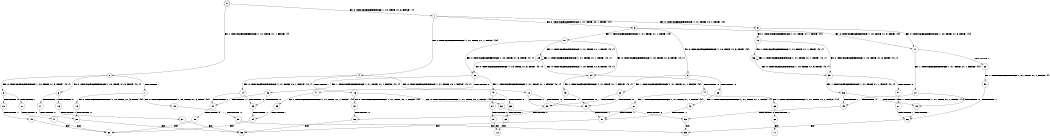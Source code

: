 digraph BCG {
size = "7, 10.5";
center = TRUE;
node [shape = circle];
0 [peripheries = 2];
0 -> 1 [label = "EX !0 !ATOMIC_EXCH_BRANCH (1, +0, TRUE, +1, 3, FALSE) !{}"];
0 -> 2 [label = "EX !1 !ATOMIC_EXCH_BRANCH (1, +1, TRUE, +1, 1, FALSE) !{}"];
1 -> 3 [label = "EX !0 !ATOMIC_EXCH_BRANCH (1, +1, TRUE, +0, 1, TRUE) !{0}"];
1 -> 4 [label = "EX !1 !ATOMIC_EXCH_BRANCH (1, +1, TRUE, +1, 1, FALSE) !{0}"];
1 -> 5 [label = "EX !0 !ATOMIC_EXCH_BRANCH (1, +1, TRUE, +0, 1, TRUE) !{0}"];
2 -> 6 [label = "EX !0 !ATOMIC_EXCH_BRANCH (1, +0, TRUE, +1, 3, TRUE) !{0, 1}"];
2 -> 7 [label = "TERMINATE !1"];
2 -> 8 [label = "EX !0 !ATOMIC_EXCH_BRANCH (1, +0, TRUE, +1, 3, TRUE) !{0, 1}"];
3 -> 9 [label = "EX !0 !ATOMIC_EXCH_BRANCH (1, +0, TRUE, +1, 3, TRUE) !{0}"];
3 -> 10 [label = "EX !1 !ATOMIC_EXCH_BRANCH (1, +1, TRUE, +1, 1, TRUE) !{0}"];
3 -> 11 [label = "EX !0 !ATOMIC_EXCH_BRANCH (1, +0, TRUE, +1, 3, TRUE) !{0}"];
4 -> 12 [label = "EX !0 !ATOMIC_EXCH_BRANCH (1, +1, TRUE, +0, 1, FALSE) !{0, 1}"];
4 -> 13 [label = "TERMINATE !1"];
4 -> 14 [label = "EX !0 !ATOMIC_EXCH_BRANCH (1, +1, TRUE, +0, 1, FALSE) !{0, 1}"];
5 -> 15 [label = "EX !1 !ATOMIC_EXCH_BRANCH (1, +1, TRUE, +1, 1, TRUE) !{0}"];
5 -> 11 [label = "EX !0 !ATOMIC_EXCH_BRANCH (1, +0, TRUE, +1, 3, TRUE) !{0}"];
6 -> 16 [label = "TERMINATE !0"];
6 -> 17 [label = "TERMINATE !1"];
7 -> 18 [label = "EX !0 !ATOMIC_EXCH_BRANCH (1, +0, TRUE, +1, 3, TRUE) !{0}"];
7 -> 19 [label = "EX !0 !ATOMIC_EXCH_BRANCH (1, +0, TRUE, +1, 3, TRUE) !{0}"];
8 -> 20 [label = "TERMINATE !0"];
8 -> 21 [label = "TERMINATE !1"];
9 -> 22 [label = "EX !1 !ATOMIC_EXCH_BRANCH (1, +1, TRUE, +1, 1, FALSE) !{0}"];
9 -> 23 [label = "TERMINATE !0"];
10 -> 24 [label = "EX !0 !ATOMIC_EXCH_BRANCH (1, +0, TRUE, +1, 3, TRUE) !{0, 1}"];
10 -> 25 [label = "EX !1 !ATOMIC_EXCH_BRANCH (1, +1, TRUE, +1, 1, TRUE) !{0, 1}"];
10 -> 26 [label = "EX !0 !ATOMIC_EXCH_BRANCH (1, +0, TRUE, +1, 3, TRUE) !{0, 1}"];
11 -> 27 [label = "EX !1 !ATOMIC_EXCH_BRANCH (1, +1, TRUE, +1, 1, FALSE) !{0}"];
11 -> 28 [label = "TERMINATE !0"];
12 -> 29 [label = "TERMINATE !0"];
12 -> 30 [label = "TERMINATE !1"];
13 -> 31 [label = "EX !0 !ATOMIC_EXCH_BRANCH (1, +1, TRUE, +0, 1, FALSE) !{0}"];
13 -> 32 [label = "EX !0 !ATOMIC_EXCH_BRANCH (1, +1, TRUE, +0, 1, FALSE) !{0}"];
14 -> 33 [label = "TERMINATE !0"];
14 -> 34 [label = "TERMINATE !1"];
15 -> 35 [label = "EX !0 !ATOMIC_EXCH_BRANCH (1, +0, TRUE, +1, 3, TRUE) !{0, 1}"];
15 -> 36 [label = "EX !1 !ATOMIC_EXCH_BRANCH (1, +1, TRUE, +1, 1, TRUE) !{0, 1}"];
16 -> 37 [label = "TERMINATE !1"];
17 -> 38 [label = "TERMINATE !0"];
18 -> 38 [label = "TERMINATE !0"];
19 -> 39 [label = "TERMINATE !0"];
20 -> 40 [label = "TERMINATE !1"];
21 -> 41 [label = "TERMINATE !0"];
22 -> 29 [label = "TERMINATE !0"];
22 -> 30 [label = "TERMINATE !1"];
23 -> 42 [label = "EX !1 !ATOMIC_EXCH_BRANCH (1, +1, TRUE, +1, 1, FALSE) !{}"];
24 -> 43 [label = "EX !1 !ATOMIC_EXCH_BRANCH (1, +1, TRUE, +1, 1, FALSE) !{0, 1}"];
24 -> 44 [label = "TERMINATE !0"];
25 -> 24 [label = "EX !0 !ATOMIC_EXCH_BRANCH (1, +0, TRUE, +1, 3, TRUE) !{0, 1}"];
25 -> 25 [label = "EX !1 !ATOMIC_EXCH_BRANCH (1, +1, TRUE, +1, 1, TRUE) !{0, 1}"];
25 -> 26 [label = "EX !0 !ATOMIC_EXCH_BRANCH (1, +0, TRUE, +1, 3, TRUE) !{0, 1}"];
26 -> 45 [label = "EX !1 !ATOMIC_EXCH_BRANCH (1, +1, TRUE, +1, 1, FALSE) !{0, 1}"];
26 -> 46 [label = "EX !1 !ATOMIC_EXCH_BRANCH (1, +1, TRUE, +1, 1, FALSE) !{0, 1}"];
26 -> 47 [label = "TERMINATE !0"];
27 -> 48 [label = "TERMINATE !0"];
27 -> 49 [label = "TERMINATE !1"];
28 -> 50 [label = "EX !1 !ATOMIC_EXCH_BRANCH (1, +1, TRUE, +1, 1, FALSE) !{}"];
29 -> 51 [label = "TERMINATE !1"];
30 -> 52 [label = "TERMINATE !0"];
31 -> 52 [label = "TERMINATE !0"];
32 -> 53 [label = "TERMINATE !0"];
33 -> 54 [label = "TERMINATE !1"];
34 -> 55 [label = "TERMINATE !0"];
35 -> 56 [label = "EX !1 !ATOMIC_EXCH_BRANCH (1, +1, TRUE, +1, 1, FALSE) !{0, 1}"];
35 -> 57 [label = "TERMINATE !0"];
36 -> 35 [label = "EX !0 !ATOMIC_EXCH_BRANCH (1, +0, TRUE, +1, 3, TRUE) !{0, 1}"];
36 -> 36 [label = "EX !1 !ATOMIC_EXCH_BRANCH (1, +1, TRUE, +1, 1, TRUE) !{0, 1}"];
37 -> 58 [label = "exit"];
38 -> 58 [label = "exit"];
39 -> 59 [label = "exit"];
40 -> 60 [label = "exit"];
41 -> 60 [label = "exit"];
42 -> 51 [label = "TERMINATE !1"];
43 -> 29 [label = "TERMINATE !0"];
43 -> 30 [label = "TERMINATE !1"];
44 -> 61 [label = "EX !1 !ATOMIC_EXCH_BRANCH (1, +1, TRUE, +1, 1, FALSE) !{1}"];
44 -> 62 [label = "EX !1 !ATOMIC_EXCH_BRANCH (1, +1, TRUE, +1, 1, FALSE) !{1}"];
45 -> 63 [label = "TERMINATE !0"];
45 -> 64 [label = "TERMINATE !1"];
46 -> 33 [label = "TERMINATE !0"];
46 -> 34 [label = "TERMINATE !1"];
47 -> 65 [label = "EX !1 !ATOMIC_EXCH_BRANCH (1, +1, TRUE, +1, 1, FALSE) !{1}"];
48 -> 66 [label = "TERMINATE !1"];
49 -> 53 [label = "TERMINATE !0"];
50 -> 66 [label = "TERMINATE !1"];
51 -> 58 [label = "exit"];
52 -> 58 [label = "exit"];
53 -> 59 [label = "exit"];
54 -> 60 [label = "exit"];
55 -> 60 [label = "exit"];
56 -> 48 [label = "TERMINATE !0"];
56 -> 49 [label = "TERMINATE !1"];
57 -> 67 [label = "EX !1 !ATOMIC_EXCH_BRANCH (1, +1, TRUE, +1, 1, FALSE) !{1}"];
61 -> 51 [label = "TERMINATE !1"];
62 -> 68 [label = "TERMINATE !1"];
63 -> 69 [label = "TERMINATE !1"];
64 -> 70 [label = "TERMINATE !0"];
65 -> 54 [label = "TERMINATE !1"];
66 -> 59 [label = "exit"];
67 -> 66 [label = "TERMINATE !1"];
68 -> 71 [label = "exit"];
69 -> 72 [label = "exit"];
70 -> 72 [label = "exit"];
}
